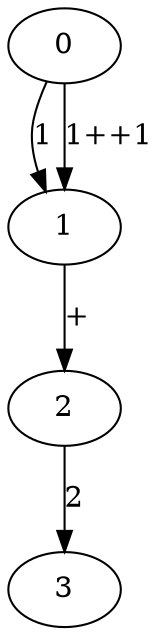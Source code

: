 digraph g
{
0;1;2;3;
0 -> 1 [label="1"]
0 -> 1 [label="1++1"]
1 -> 2 [label="+"]
2 -> 3 [label="2"]
}
